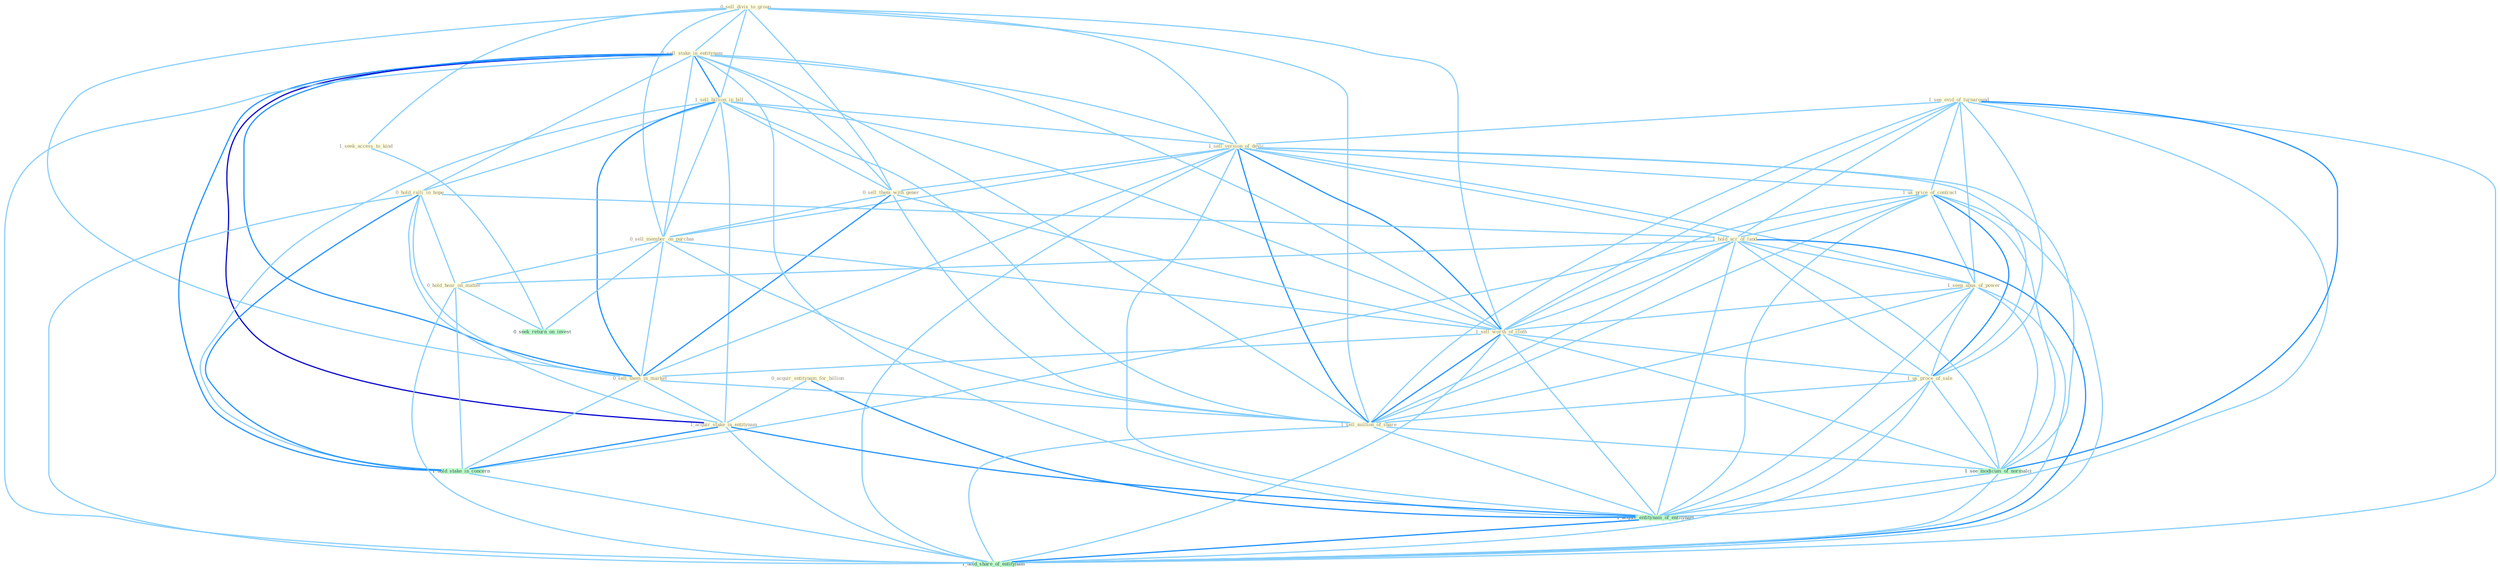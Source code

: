Graph G{ 
    node
    [shape=polygon,style=filled,width=.5,height=.06,color="#BDFCC9",fixedsize=true,fontsize=4,
    fontcolor="#2f4f4f"];
    {node
    [color="#ffffe0", fontcolor="#8b7d6b"] "0_sell_divis_to_group " "1_sell_stake_in_entitynam " "1_see_evid_of_turnaround " "1_sell_billion_in_bill " "1_sell_version_of_devic " "1_us_price_of_contract " "0_sell_them_with_gener " "0_acquir_entitynam_for_billion " "0_hold_ralli_in_hope " "0_sell_member_on_purchas " "1_hold_acr_of_land " "1_seen_abus_of_power " "1_sell_worth_of_cloth " "1_us_proce_of_sale " "0_hold_hear_on_matter " "1_seek_access_to_kind " "0_sell_them_in_market " "1_acquir_stake_in_entitynam " "1_sell_million_of_share "}
{node [color="#fff0f5", fontcolor="#b22222"]}
edge [color="#B0E2FF"];

	"0_sell_divis_to_group " -- "1_sell_stake_in_entitynam " [w="1", color="#87cefa" ];
	"0_sell_divis_to_group " -- "1_sell_billion_in_bill " [w="1", color="#87cefa" ];
	"0_sell_divis_to_group " -- "1_sell_version_of_devic " [w="1", color="#87cefa" ];
	"0_sell_divis_to_group " -- "0_sell_them_with_gener " [w="1", color="#87cefa" ];
	"0_sell_divis_to_group " -- "0_sell_member_on_purchas " [w="1", color="#87cefa" ];
	"0_sell_divis_to_group " -- "1_sell_worth_of_cloth " [w="1", color="#87cefa" ];
	"0_sell_divis_to_group " -- "1_seek_access_to_kind " [w="1", color="#87cefa" ];
	"0_sell_divis_to_group " -- "0_sell_them_in_market " [w="1", color="#87cefa" ];
	"0_sell_divis_to_group " -- "1_sell_million_of_share " [w="1", color="#87cefa" ];
	"1_sell_stake_in_entitynam " -- "1_sell_billion_in_bill " [w="2", color="#1e90ff" , len=0.8];
	"1_sell_stake_in_entitynam " -- "1_sell_version_of_devic " [w="1", color="#87cefa" ];
	"1_sell_stake_in_entitynam " -- "0_sell_them_with_gener " [w="1", color="#87cefa" ];
	"1_sell_stake_in_entitynam " -- "0_hold_ralli_in_hope " [w="1", color="#87cefa" ];
	"1_sell_stake_in_entitynam " -- "0_sell_member_on_purchas " [w="1", color="#87cefa" ];
	"1_sell_stake_in_entitynam " -- "1_sell_worth_of_cloth " [w="1", color="#87cefa" ];
	"1_sell_stake_in_entitynam " -- "0_sell_them_in_market " [w="2", color="#1e90ff" , len=0.8];
	"1_sell_stake_in_entitynam " -- "1_acquir_stake_in_entitynam " [w="3", color="#0000cd" , len=0.6];
	"1_sell_stake_in_entitynam " -- "1_sell_million_of_share " [w="1", color="#87cefa" ];
	"1_sell_stake_in_entitynam " -- "1_hold_stake_in_concern " [w="2", color="#1e90ff" , len=0.8];
	"1_sell_stake_in_entitynam " -- "1_acquir_entitynam_of_entitynam " [w="1", color="#87cefa" ];
	"1_sell_stake_in_entitynam " -- "1_hold_share_of_entitynam " [w="1", color="#87cefa" ];
	"1_see_evid_of_turnaround " -- "1_sell_version_of_devic " [w="1", color="#87cefa" ];
	"1_see_evid_of_turnaround " -- "1_us_price_of_contract " [w="1", color="#87cefa" ];
	"1_see_evid_of_turnaround " -- "1_hold_acr_of_land " [w="1", color="#87cefa" ];
	"1_see_evid_of_turnaround " -- "1_seen_abus_of_power " [w="1", color="#87cefa" ];
	"1_see_evid_of_turnaround " -- "1_sell_worth_of_cloth " [w="1", color="#87cefa" ];
	"1_see_evid_of_turnaround " -- "1_us_proce_of_sale " [w="1", color="#87cefa" ];
	"1_see_evid_of_turnaround " -- "1_sell_million_of_share " [w="1", color="#87cefa" ];
	"1_see_evid_of_turnaround " -- "1_see_modicum_of_normalci " [w="2", color="#1e90ff" , len=0.8];
	"1_see_evid_of_turnaround " -- "1_acquir_entitynam_of_entitynam " [w="1", color="#87cefa" ];
	"1_see_evid_of_turnaround " -- "1_hold_share_of_entitynam " [w="1", color="#87cefa" ];
	"1_sell_billion_in_bill " -- "1_sell_version_of_devic " [w="1", color="#87cefa" ];
	"1_sell_billion_in_bill " -- "0_sell_them_with_gener " [w="1", color="#87cefa" ];
	"1_sell_billion_in_bill " -- "0_hold_ralli_in_hope " [w="1", color="#87cefa" ];
	"1_sell_billion_in_bill " -- "0_sell_member_on_purchas " [w="1", color="#87cefa" ];
	"1_sell_billion_in_bill " -- "1_sell_worth_of_cloth " [w="1", color="#87cefa" ];
	"1_sell_billion_in_bill " -- "0_sell_them_in_market " [w="2", color="#1e90ff" , len=0.8];
	"1_sell_billion_in_bill " -- "1_acquir_stake_in_entitynam " [w="1", color="#87cefa" ];
	"1_sell_billion_in_bill " -- "1_sell_million_of_share " [w="1", color="#87cefa" ];
	"1_sell_billion_in_bill " -- "1_hold_stake_in_concern " [w="1", color="#87cefa" ];
	"1_sell_version_of_devic " -- "1_us_price_of_contract " [w="1", color="#87cefa" ];
	"1_sell_version_of_devic " -- "0_sell_them_with_gener " [w="1", color="#87cefa" ];
	"1_sell_version_of_devic " -- "0_sell_member_on_purchas " [w="1", color="#87cefa" ];
	"1_sell_version_of_devic " -- "1_hold_acr_of_land " [w="1", color="#87cefa" ];
	"1_sell_version_of_devic " -- "1_seen_abus_of_power " [w="1", color="#87cefa" ];
	"1_sell_version_of_devic " -- "1_sell_worth_of_cloth " [w="2", color="#1e90ff" , len=0.8];
	"1_sell_version_of_devic " -- "1_us_proce_of_sale " [w="1", color="#87cefa" ];
	"1_sell_version_of_devic " -- "0_sell_them_in_market " [w="1", color="#87cefa" ];
	"1_sell_version_of_devic " -- "1_sell_million_of_share " [w="2", color="#1e90ff" , len=0.8];
	"1_sell_version_of_devic " -- "1_see_modicum_of_normalci " [w="1", color="#87cefa" ];
	"1_sell_version_of_devic " -- "1_acquir_entitynam_of_entitynam " [w="1", color="#87cefa" ];
	"1_sell_version_of_devic " -- "1_hold_share_of_entitynam " [w="1", color="#87cefa" ];
	"1_us_price_of_contract " -- "1_hold_acr_of_land " [w="1", color="#87cefa" ];
	"1_us_price_of_contract " -- "1_seen_abus_of_power " [w="1", color="#87cefa" ];
	"1_us_price_of_contract " -- "1_sell_worth_of_cloth " [w="1", color="#87cefa" ];
	"1_us_price_of_contract " -- "1_us_proce_of_sale " [w="2", color="#1e90ff" , len=0.8];
	"1_us_price_of_contract " -- "1_sell_million_of_share " [w="1", color="#87cefa" ];
	"1_us_price_of_contract " -- "1_see_modicum_of_normalci " [w="1", color="#87cefa" ];
	"1_us_price_of_contract " -- "1_acquir_entitynam_of_entitynam " [w="1", color="#87cefa" ];
	"1_us_price_of_contract " -- "1_hold_share_of_entitynam " [w="1", color="#87cefa" ];
	"0_sell_them_with_gener " -- "0_sell_member_on_purchas " [w="1", color="#87cefa" ];
	"0_sell_them_with_gener " -- "1_sell_worth_of_cloth " [w="1", color="#87cefa" ];
	"0_sell_them_with_gener " -- "0_sell_them_in_market " [w="2", color="#1e90ff" , len=0.8];
	"0_sell_them_with_gener " -- "1_sell_million_of_share " [w="1", color="#87cefa" ];
	"0_acquir_entitynam_for_billion " -- "1_acquir_stake_in_entitynam " [w="1", color="#87cefa" ];
	"0_acquir_entitynam_for_billion " -- "1_acquir_entitynam_of_entitynam " [w="2", color="#1e90ff" , len=0.8];
	"0_hold_ralli_in_hope " -- "1_hold_acr_of_land " [w="1", color="#87cefa" ];
	"0_hold_ralli_in_hope " -- "0_hold_hear_on_matter " [w="1", color="#87cefa" ];
	"0_hold_ralli_in_hope " -- "0_sell_them_in_market " [w="1", color="#87cefa" ];
	"0_hold_ralli_in_hope " -- "1_acquir_stake_in_entitynam " [w="1", color="#87cefa" ];
	"0_hold_ralli_in_hope " -- "1_hold_stake_in_concern " [w="2", color="#1e90ff" , len=0.8];
	"0_hold_ralli_in_hope " -- "1_hold_share_of_entitynam " [w="1", color="#87cefa" ];
	"0_sell_member_on_purchas " -- "1_sell_worth_of_cloth " [w="1", color="#87cefa" ];
	"0_sell_member_on_purchas " -- "0_hold_hear_on_matter " [w="1", color="#87cefa" ];
	"0_sell_member_on_purchas " -- "0_sell_them_in_market " [w="1", color="#87cefa" ];
	"0_sell_member_on_purchas " -- "1_sell_million_of_share " [w="1", color="#87cefa" ];
	"0_sell_member_on_purchas " -- "0_seek_return_on_invest " [w="1", color="#87cefa" ];
	"1_hold_acr_of_land " -- "1_seen_abus_of_power " [w="1", color="#87cefa" ];
	"1_hold_acr_of_land " -- "1_sell_worth_of_cloth " [w="1", color="#87cefa" ];
	"1_hold_acr_of_land " -- "1_us_proce_of_sale " [w="1", color="#87cefa" ];
	"1_hold_acr_of_land " -- "0_hold_hear_on_matter " [w="1", color="#87cefa" ];
	"1_hold_acr_of_land " -- "1_sell_million_of_share " [w="1", color="#87cefa" ];
	"1_hold_acr_of_land " -- "1_hold_stake_in_concern " [w="1", color="#87cefa" ];
	"1_hold_acr_of_land " -- "1_see_modicum_of_normalci " [w="1", color="#87cefa" ];
	"1_hold_acr_of_land " -- "1_acquir_entitynam_of_entitynam " [w="1", color="#87cefa" ];
	"1_hold_acr_of_land " -- "1_hold_share_of_entitynam " [w="2", color="#1e90ff" , len=0.8];
	"1_seen_abus_of_power " -- "1_sell_worth_of_cloth " [w="1", color="#87cefa" ];
	"1_seen_abus_of_power " -- "1_us_proce_of_sale " [w="1", color="#87cefa" ];
	"1_seen_abus_of_power " -- "1_sell_million_of_share " [w="1", color="#87cefa" ];
	"1_seen_abus_of_power " -- "1_see_modicum_of_normalci " [w="1", color="#87cefa" ];
	"1_seen_abus_of_power " -- "1_acquir_entitynam_of_entitynam " [w="1", color="#87cefa" ];
	"1_seen_abus_of_power " -- "1_hold_share_of_entitynam " [w="1", color="#87cefa" ];
	"1_sell_worth_of_cloth " -- "1_us_proce_of_sale " [w="1", color="#87cefa" ];
	"1_sell_worth_of_cloth " -- "0_sell_them_in_market " [w="1", color="#87cefa" ];
	"1_sell_worth_of_cloth " -- "1_sell_million_of_share " [w="2", color="#1e90ff" , len=0.8];
	"1_sell_worth_of_cloth " -- "1_see_modicum_of_normalci " [w="1", color="#87cefa" ];
	"1_sell_worth_of_cloth " -- "1_acquir_entitynam_of_entitynam " [w="1", color="#87cefa" ];
	"1_sell_worth_of_cloth " -- "1_hold_share_of_entitynam " [w="1", color="#87cefa" ];
	"1_us_proce_of_sale " -- "1_sell_million_of_share " [w="1", color="#87cefa" ];
	"1_us_proce_of_sale " -- "1_see_modicum_of_normalci " [w="1", color="#87cefa" ];
	"1_us_proce_of_sale " -- "1_acquir_entitynam_of_entitynam " [w="1", color="#87cefa" ];
	"1_us_proce_of_sale " -- "1_hold_share_of_entitynam " [w="1", color="#87cefa" ];
	"0_hold_hear_on_matter " -- "1_hold_stake_in_concern " [w="1", color="#87cefa" ];
	"0_hold_hear_on_matter " -- "0_seek_return_on_invest " [w="1", color="#87cefa" ];
	"0_hold_hear_on_matter " -- "1_hold_share_of_entitynam " [w="1", color="#87cefa" ];
	"1_seek_access_to_kind " -- "0_seek_return_on_invest " [w="1", color="#87cefa" ];
	"0_sell_them_in_market " -- "1_acquir_stake_in_entitynam " [w="1", color="#87cefa" ];
	"0_sell_them_in_market " -- "1_sell_million_of_share " [w="1", color="#87cefa" ];
	"0_sell_them_in_market " -- "1_hold_stake_in_concern " [w="1", color="#87cefa" ];
	"1_acquir_stake_in_entitynam " -- "1_hold_stake_in_concern " [w="2", color="#1e90ff" , len=0.8];
	"1_acquir_stake_in_entitynam " -- "1_acquir_entitynam_of_entitynam " [w="2", color="#1e90ff" , len=0.8];
	"1_acquir_stake_in_entitynam " -- "1_hold_share_of_entitynam " [w="1", color="#87cefa" ];
	"1_sell_million_of_share " -- "1_see_modicum_of_normalci " [w="1", color="#87cefa" ];
	"1_sell_million_of_share " -- "1_acquir_entitynam_of_entitynam " [w="1", color="#87cefa" ];
	"1_sell_million_of_share " -- "1_hold_share_of_entitynam " [w="1", color="#87cefa" ];
	"1_hold_stake_in_concern " -- "1_hold_share_of_entitynam " [w="1", color="#87cefa" ];
	"1_see_modicum_of_normalci " -- "1_acquir_entitynam_of_entitynam " [w="1", color="#87cefa" ];
	"1_see_modicum_of_normalci " -- "1_hold_share_of_entitynam " [w="1", color="#87cefa" ];
	"1_acquir_entitynam_of_entitynam " -- "1_hold_share_of_entitynam " [w="2", color="#1e90ff" , len=0.8];
}